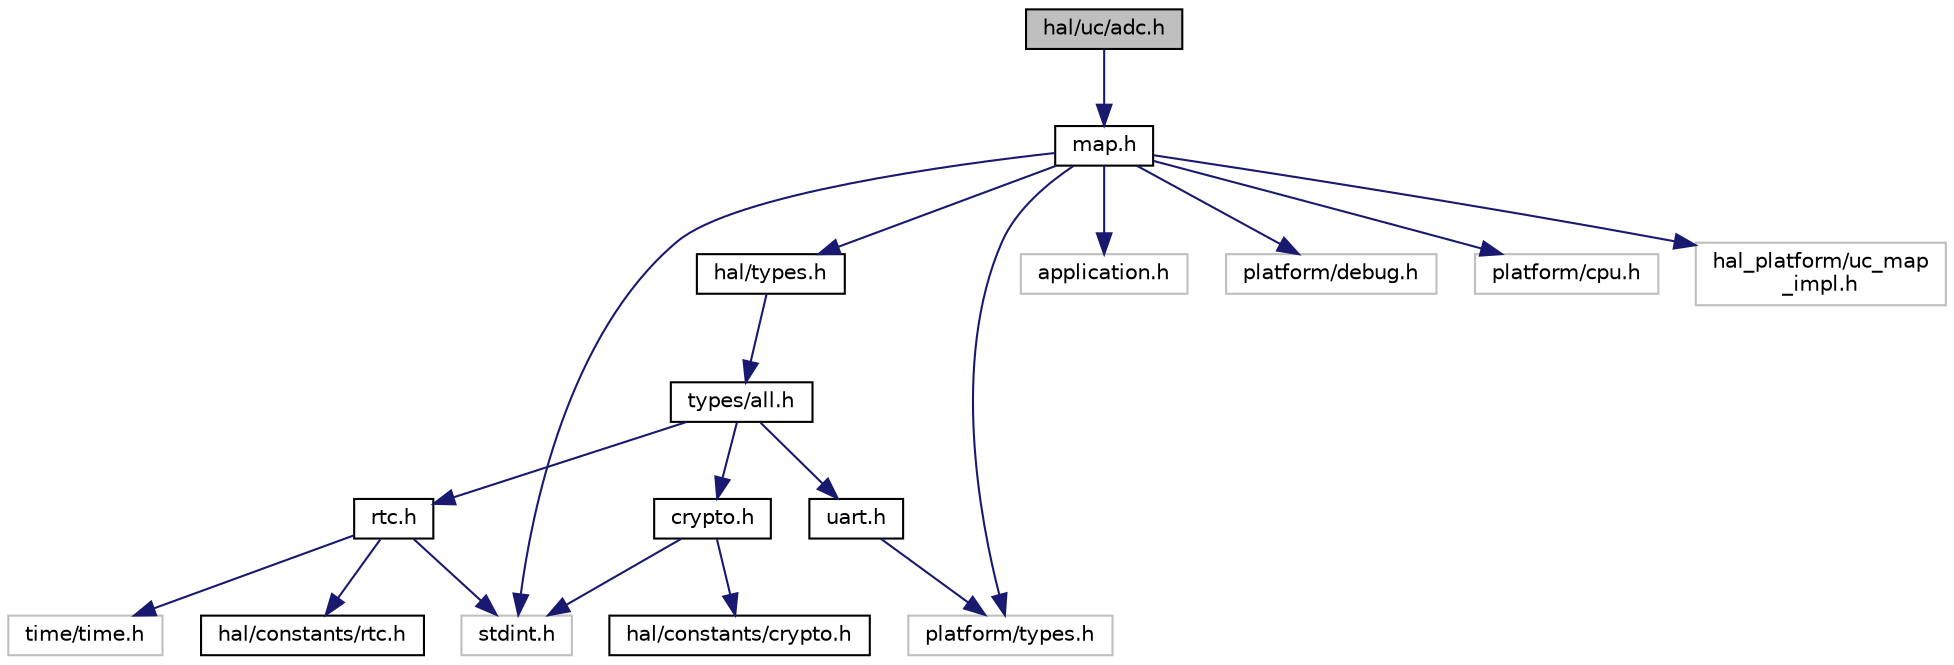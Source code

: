 digraph "hal/uc/adc.h"
{
 // INTERACTIVE_SVG=YES
 // LATEX_PDF_SIZE
  bgcolor="transparent";
  edge [fontname="Helvetica",fontsize="10",labelfontname="Helvetica",labelfontsize="10"];
  node [fontname="Helvetica",fontsize="10",shape=record];
  Node1 [label="hal/uc/adc.h",height=0.2,width=0.4,color="black", fillcolor="grey75", style="filled", fontcolor="black",tooltip="HAL for uC Internal ADC interfaces."];
  Node1 -> Node2 [color="midnightblue",fontsize="10",style="solid",fontname="Helvetica"];
  Node2 [label="map.h",height=0.2,width=0.4,color="black",URL="$map_8h.html",tooltip="HAL for uC Peripheral Map."];
  Node2 -> Node3 [color="midnightblue",fontsize="10",style="solid",fontname="Helvetica"];
  Node3 [label="stdint.h",height=0.2,width=0.4,color="grey75",tooltip=" "];
  Node2 -> Node4 [color="midnightblue",fontsize="10",style="solid",fontname="Helvetica"];
  Node4 [label="platform/types.h",height=0.2,width=0.4,color="grey75",tooltip=" "];
  Node2 -> Node5 [color="midnightblue",fontsize="10",style="solid",fontname="Helvetica"];
  Node5 [label="hal/types.h",height=0.2,width=0.4,color="black",URL="$types_8h_source.html",tooltip=" "];
  Node5 -> Node6 [color="midnightblue",fontsize="10",style="solid",fontname="Helvetica"];
  Node6 [label="types/all.h",height=0.2,width=0.4,color="black",URL="$types_2all_8h_source.html",tooltip=" "];
  Node6 -> Node7 [color="midnightblue",fontsize="10",style="solid",fontname="Helvetica"];
  Node7 [label="crypto.h",height=0.2,width=0.4,color="black",URL="$types_2crypto_8h_source.html",tooltip=" "];
  Node7 -> Node3 [color="midnightblue",fontsize="10",style="solid",fontname="Helvetica"];
  Node7 -> Node8 [color="midnightblue",fontsize="10",style="solid",fontname="Helvetica"];
  Node8 [label="hal/constants/crypto.h",height=0.2,width=0.4,color="black",URL="$constants_2crypto_8h_source.html",tooltip=" "];
  Node6 -> Node9 [color="midnightblue",fontsize="10",style="solid",fontname="Helvetica"];
  Node9 [label="rtc.h",height=0.2,width=0.4,color="black",URL="$types_2rtc_8h_source.html",tooltip=" "];
  Node9 -> Node3 [color="midnightblue",fontsize="10",style="solid",fontname="Helvetica"];
  Node9 -> Node10 [color="midnightblue",fontsize="10",style="solid",fontname="Helvetica"];
  Node10 [label="hal/constants/rtc.h",height=0.2,width=0.4,color="black",URL="$constants_2rtc_8h_source.html",tooltip=" "];
  Node9 -> Node11 [color="midnightblue",fontsize="10",style="solid",fontname="Helvetica"];
  Node11 [label="time/time.h",height=0.2,width=0.4,color="grey75",tooltip=" "];
  Node6 -> Node12 [color="midnightblue",fontsize="10",style="solid",fontname="Helvetica"];
  Node12 [label="uart.h",height=0.2,width=0.4,color="black",URL="$types_2uart_8h_source.html",tooltip=" "];
  Node12 -> Node4 [color="midnightblue",fontsize="10",style="solid",fontname="Helvetica"];
  Node2 -> Node13 [color="midnightblue",fontsize="10",style="solid",fontname="Helvetica"];
  Node13 [label="application.h",height=0.2,width=0.4,color="grey75",tooltip=" "];
  Node2 -> Node14 [color="midnightblue",fontsize="10",style="solid",fontname="Helvetica"];
  Node14 [label="platform/debug.h",height=0.2,width=0.4,color="grey75",tooltip=" "];
  Node2 -> Node15 [color="midnightblue",fontsize="10",style="solid",fontname="Helvetica"];
  Node15 [label="platform/cpu.h",height=0.2,width=0.4,color="grey75",tooltip=" "];
  Node2 -> Node16 [color="midnightblue",fontsize="10",style="solid",fontname="Helvetica"];
  Node16 [label="hal_platform/uc_map\l_impl.h",height=0.2,width=0.4,color="grey75",tooltip=" "];
}
